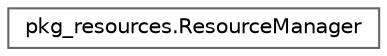 digraph "Graphical Class Hierarchy"
{
 // LATEX_PDF_SIZE
  bgcolor="transparent";
  edge [fontname=Helvetica,fontsize=10,labelfontname=Helvetica,labelfontsize=10];
  node [fontname=Helvetica,fontsize=10,shape=box,height=0.2,width=0.4];
  rankdir="LR";
  Node0 [id="Node000000",label="pkg_resources.ResourceManager",height=0.2,width=0.4,color="grey40", fillcolor="white", style="filled",URL="$classpkg__resources_1_1_resource_manager.html",tooltip=" "];
}
